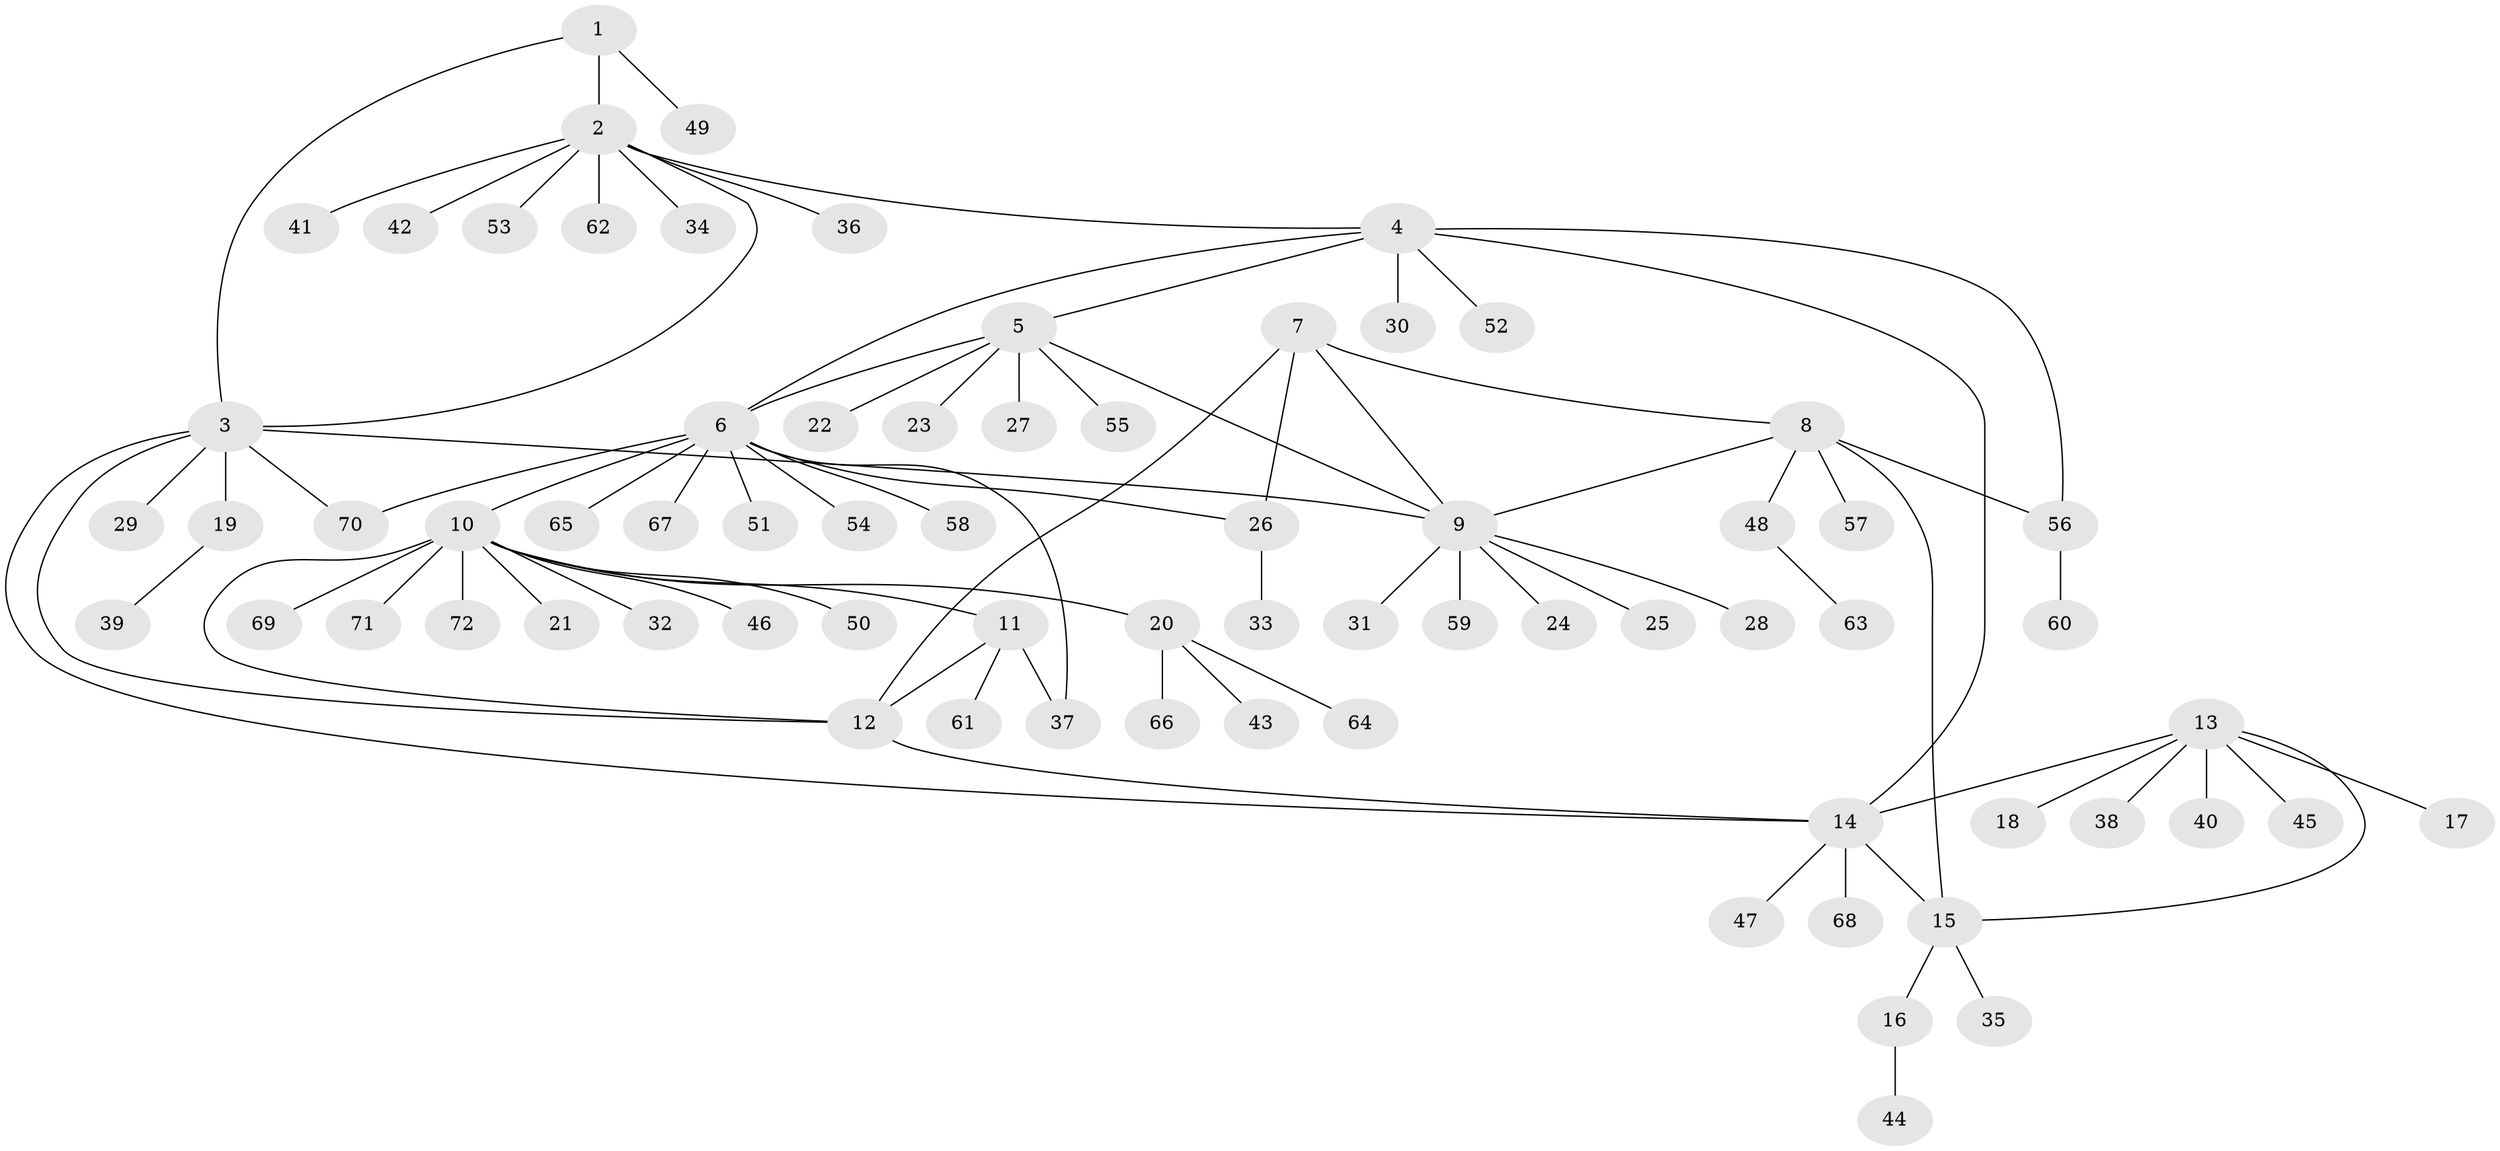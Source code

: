// Generated by graph-tools (version 1.1) at 2025/11/02/27/25 16:11:35]
// undirected, 72 vertices, 86 edges
graph export_dot {
graph [start="1"]
  node [color=gray90,style=filled];
  1;
  2;
  3;
  4;
  5;
  6;
  7;
  8;
  9;
  10;
  11;
  12;
  13;
  14;
  15;
  16;
  17;
  18;
  19;
  20;
  21;
  22;
  23;
  24;
  25;
  26;
  27;
  28;
  29;
  30;
  31;
  32;
  33;
  34;
  35;
  36;
  37;
  38;
  39;
  40;
  41;
  42;
  43;
  44;
  45;
  46;
  47;
  48;
  49;
  50;
  51;
  52;
  53;
  54;
  55;
  56;
  57;
  58;
  59;
  60;
  61;
  62;
  63;
  64;
  65;
  66;
  67;
  68;
  69;
  70;
  71;
  72;
  1 -- 2;
  1 -- 3;
  1 -- 49;
  2 -- 3;
  2 -- 4;
  2 -- 34;
  2 -- 36;
  2 -- 41;
  2 -- 42;
  2 -- 53;
  2 -- 62;
  3 -- 9;
  3 -- 12;
  3 -- 14;
  3 -- 19;
  3 -- 29;
  3 -- 70;
  4 -- 5;
  4 -- 6;
  4 -- 14;
  4 -- 30;
  4 -- 52;
  4 -- 56;
  5 -- 6;
  5 -- 9;
  5 -- 22;
  5 -- 23;
  5 -- 27;
  5 -- 55;
  6 -- 10;
  6 -- 26;
  6 -- 37;
  6 -- 51;
  6 -- 54;
  6 -- 58;
  6 -- 65;
  6 -- 67;
  6 -- 70;
  7 -- 8;
  7 -- 9;
  7 -- 12;
  7 -- 26;
  8 -- 9;
  8 -- 15;
  8 -- 48;
  8 -- 56;
  8 -- 57;
  9 -- 24;
  9 -- 25;
  9 -- 28;
  9 -- 31;
  9 -- 59;
  10 -- 11;
  10 -- 12;
  10 -- 20;
  10 -- 21;
  10 -- 32;
  10 -- 46;
  10 -- 50;
  10 -- 69;
  10 -- 71;
  10 -- 72;
  11 -- 12;
  11 -- 37;
  11 -- 61;
  12 -- 14;
  13 -- 14;
  13 -- 15;
  13 -- 17;
  13 -- 18;
  13 -- 38;
  13 -- 40;
  13 -- 45;
  14 -- 15;
  14 -- 47;
  14 -- 68;
  15 -- 16;
  15 -- 35;
  16 -- 44;
  19 -- 39;
  20 -- 43;
  20 -- 64;
  20 -- 66;
  26 -- 33;
  48 -- 63;
  56 -- 60;
}
